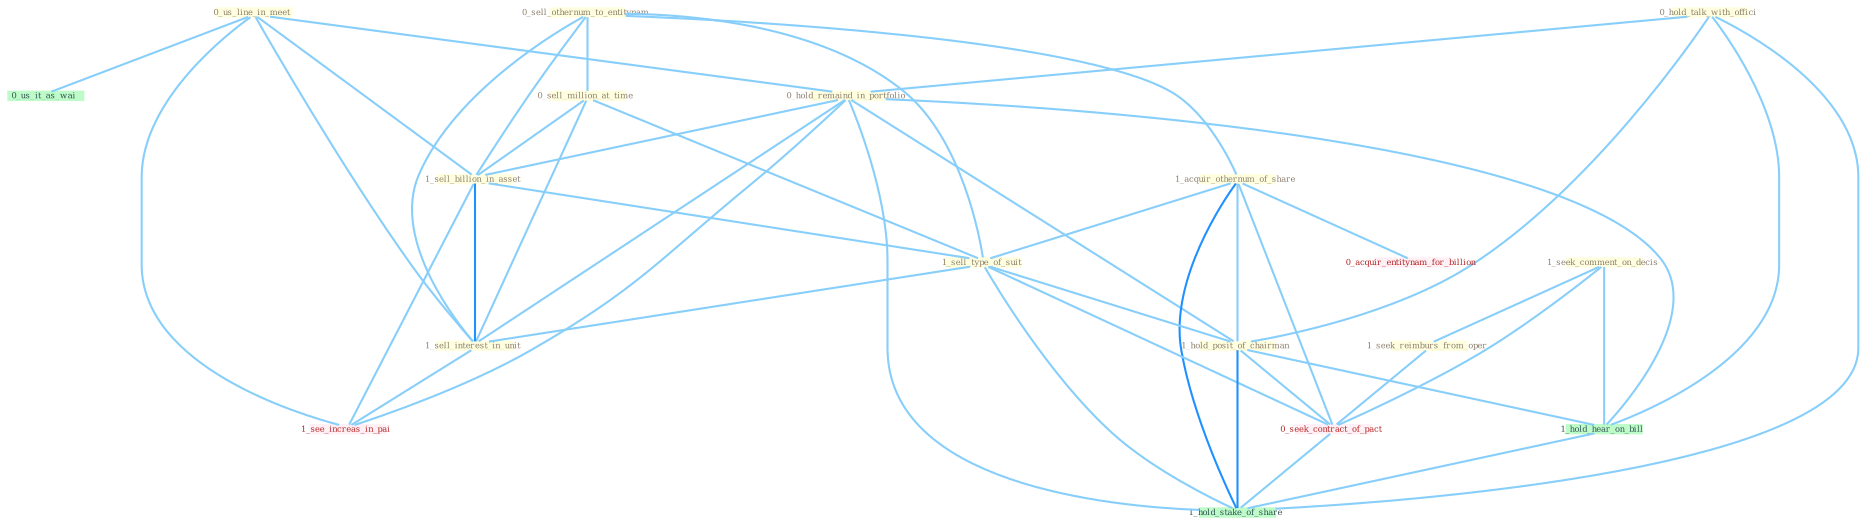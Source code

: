 Graph G{ 
    node
    [shape=polygon,style=filled,width=.5,height=.06,color="#BDFCC9",fixedsize=true,fontsize=4,
    fontcolor="#2f4f4f"];
    {node
    [color="#ffffe0", fontcolor="#8b7d6b"] "0_hold_talk_with_offici " "0_sell_othernum_to_entitynam " "1_seek_comment_on_decis " "0_sell_million_at_time " "0_us_line_in_meet " "0_hold_remaind_in_portfolio " "1_acquir_othernum_of_share " "1_sell_billion_in_asset " "1_sell_type_of_suit " "1_seek_reimburs_from_oper " "1_sell_interest_in_unit " "1_hold_posit_of_chairman "}
{node [color="#fff0f5", fontcolor="#b22222"] "0_seek_contract_of_pact " "0_acquir_entitynam_for_billion " "1_see_increas_in_pai "}
edge [color="#B0E2FF"];

	"0_hold_talk_with_offici " -- "0_hold_remaind_in_portfolio " [w="1", color="#87cefa" ];
	"0_hold_talk_with_offici " -- "1_hold_posit_of_chairman " [w="1", color="#87cefa" ];
	"0_hold_talk_with_offici " -- "1_hold_hear_on_bill " [w="1", color="#87cefa" ];
	"0_hold_talk_with_offici " -- "1_hold_stake_of_share " [w="1", color="#87cefa" ];
	"0_sell_othernum_to_entitynam " -- "0_sell_million_at_time " [w="1", color="#87cefa" ];
	"0_sell_othernum_to_entitynam " -- "1_acquir_othernum_of_share " [w="1", color="#87cefa" ];
	"0_sell_othernum_to_entitynam " -- "1_sell_billion_in_asset " [w="1", color="#87cefa" ];
	"0_sell_othernum_to_entitynam " -- "1_sell_type_of_suit " [w="1", color="#87cefa" ];
	"0_sell_othernum_to_entitynam " -- "1_sell_interest_in_unit " [w="1", color="#87cefa" ];
	"1_seek_comment_on_decis " -- "1_seek_reimburs_from_oper " [w="1", color="#87cefa" ];
	"1_seek_comment_on_decis " -- "0_seek_contract_of_pact " [w="1", color="#87cefa" ];
	"1_seek_comment_on_decis " -- "1_hold_hear_on_bill " [w="1", color="#87cefa" ];
	"0_sell_million_at_time " -- "1_sell_billion_in_asset " [w="1", color="#87cefa" ];
	"0_sell_million_at_time " -- "1_sell_type_of_suit " [w="1", color="#87cefa" ];
	"0_sell_million_at_time " -- "1_sell_interest_in_unit " [w="1", color="#87cefa" ];
	"0_us_line_in_meet " -- "0_hold_remaind_in_portfolio " [w="1", color="#87cefa" ];
	"0_us_line_in_meet " -- "1_sell_billion_in_asset " [w="1", color="#87cefa" ];
	"0_us_line_in_meet " -- "1_sell_interest_in_unit " [w="1", color="#87cefa" ];
	"0_us_line_in_meet " -- "0_us_it_as_wai " [w="1", color="#87cefa" ];
	"0_us_line_in_meet " -- "1_see_increas_in_pai " [w="1", color="#87cefa" ];
	"0_hold_remaind_in_portfolio " -- "1_sell_billion_in_asset " [w="1", color="#87cefa" ];
	"0_hold_remaind_in_portfolio " -- "1_sell_interest_in_unit " [w="1", color="#87cefa" ];
	"0_hold_remaind_in_portfolio " -- "1_hold_posit_of_chairman " [w="1", color="#87cefa" ];
	"0_hold_remaind_in_portfolio " -- "1_see_increas_in_pai " [w="1", color="#87cefa" ];
	"0_hold_remaind_in_portfolio " -- "1_hold_hear_on_bill " [w="1", color="#87cefa" ];
	"0_hold_remaind_in_portfolio " -- "1_hold_stake_of_share " [w="1", color="#87cefa" ];
	"1_acquir_othernum_of_share " -- "1_sell_type_of_suit " [w="1", color="#87cefa" ];
	"1_acquir_othernum_of_share " -- "1_hold_posit_of_chairman " [w="1", color="#87cefa" ];
	"1_acquir_othernum_of_share " -- "0_seek_contract_of_pact " [w="1", color="#87cefa" ];
	"1_acquir_othernum_of_share " -- "0_acquir_entitynam_for_billion " [w="1", color="#87cefa" ];
	"1_acquir_othernum_of_share " -- "1_hold_stake_of_share " [w="2", color="#1e90ff" , len=0.8];
	"1_sell_billion_in_asset " -- "1_sell_type_of_suit " [w="1", color="#87cefa" ];
	"1_sell_billion_in_asset " -- "1_sell_interest_in_unit " [w="2", color="#1e90ff" , len=0.8];
	"1_sell_billion_in_asset " -- "1_see_increas_in_pai " [w="1", color="#87cefa" ];
	"1_sell_type_of_suit " -- "1_sell_interest_in_unit " [w="1", color="#87cefa" ];
	"1_sell_type_of_suit " -- "1_hold_posit_of_chairman " [w="1", color="#87cefa" ];
	"1_sell_type_of_suit " -- "0_seek_contract_of_pact " [w="1", color="#87cefa" ];
	"1_sell_type_of_suit " -- "1_hold_stake_of_share " [w="1", color="#87cefa" ];
	"1_seek_reimburs_from_oper " -- "0_seek_contract_of_pact " [w="1", color="#87cefa" ];
	"1_sell_interest_in_unit " -- "1_see_increas_in_pai " [w="1", color="#87cefa" ];
	"1_hold_posit_of_chairman " -- "0_seek_contract_of_pact " [w="1", color="#87cefa" ];
	"1_hold_posit_of_chairman " -- "1_hold_hear_on_bill " [w="1", color="#87cefa" ];
	"1_hold_posit_of_chairman " -- "1_hold_stake_of_share " [w="2", color="#1e90ff" , len=0.8];
	"0_seek_contract_of_pact " -- "1_hold_stake_of_share " [w="1", color="#87cefa" ];
	"1_hold_hear_on_bill " -- "1_hold_stake_of_share " [w="1", color="#87cefa" ];
}